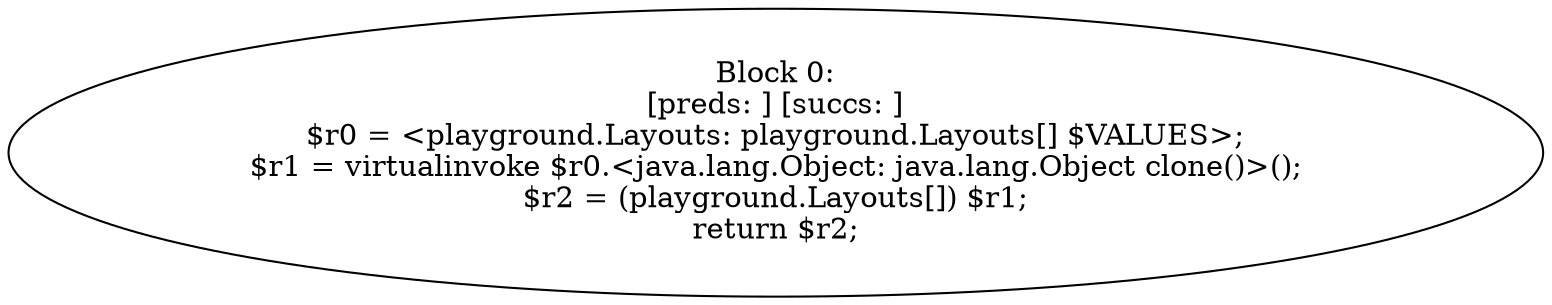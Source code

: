 digraph "unitGraph" {
    "Block 0:
[preds: ] [succs: ]
$r0 = <playground.Layouts: playground.Layouts[] $VALUES>;
$r1 = virtualinvoke $r0.<java.lang.Object: java.lang.Object clone()>();
$r2 = (playground.Layouts[]) $r1;
return $r2;
"
}

